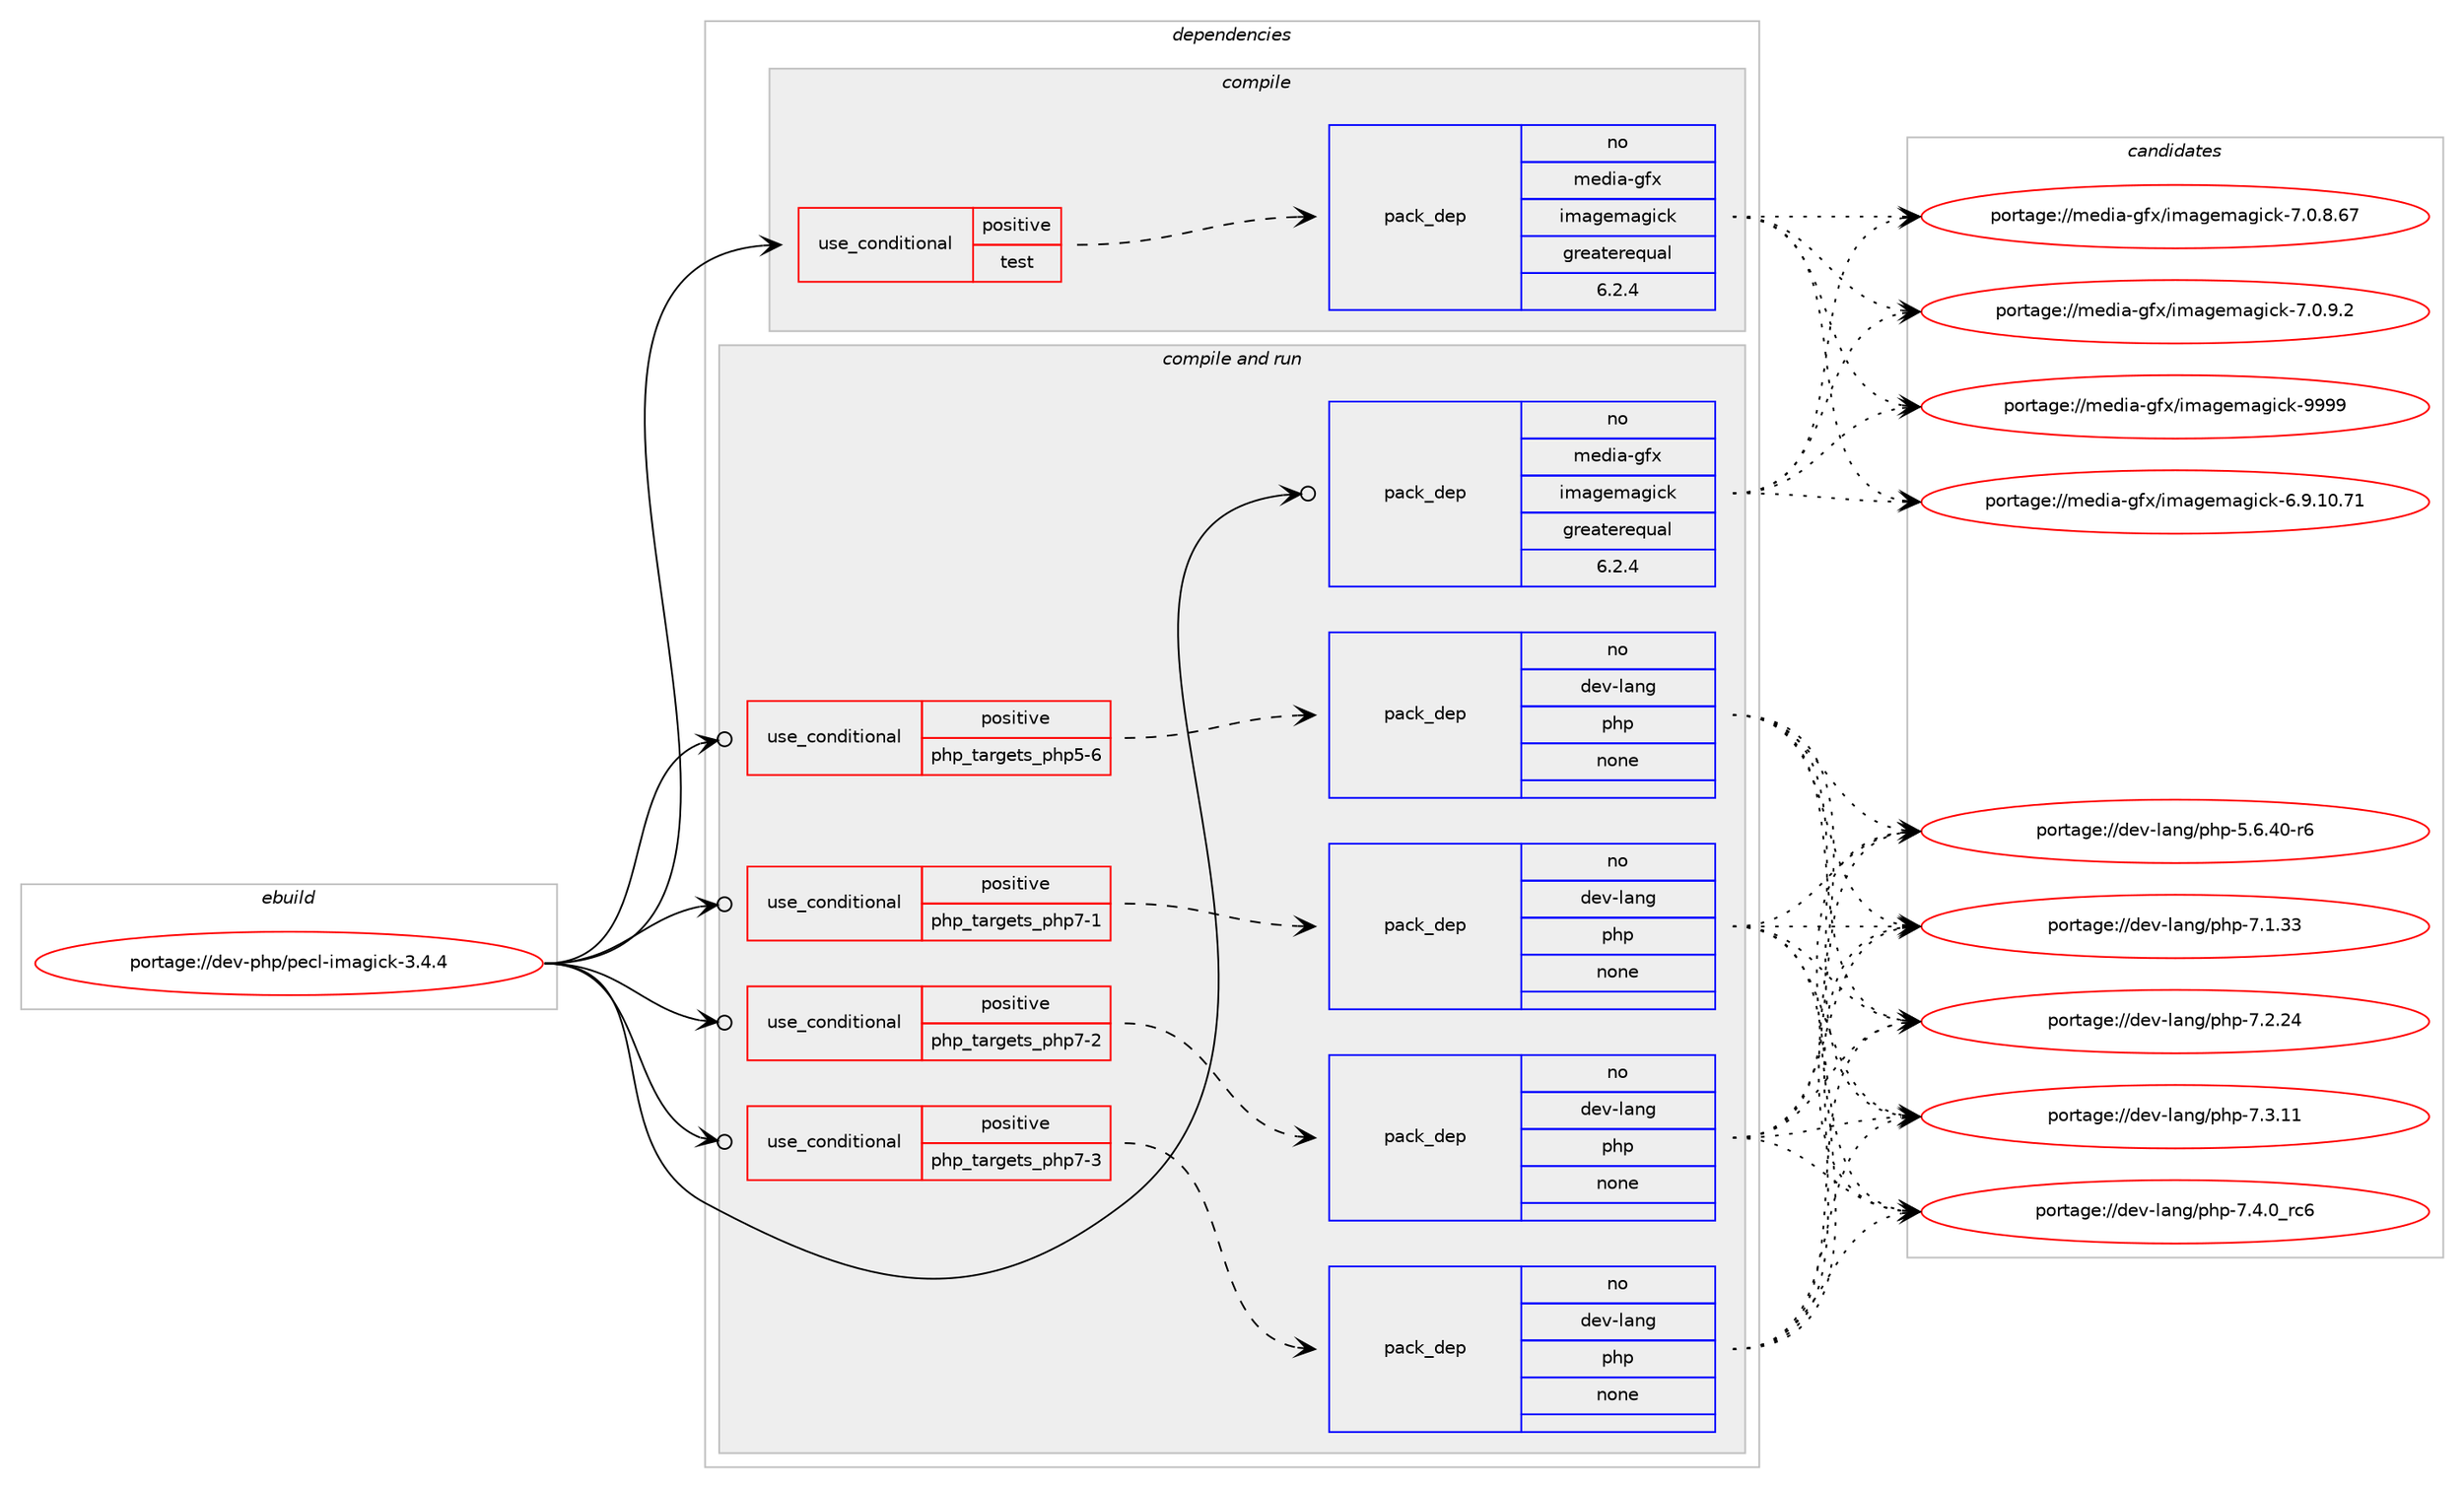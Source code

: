 digraph prolog {

# *************
# Graph options
# *************

newrank=true;
concentrate=true;
compound=true;
graph [rankdir=LR,fontname=Helvetica,fontsize=10,ranksep=1.5];#, ranksep=2.5, nodesep=0.2];
edge  [arrowhead=vee];
node  [fontname=Helvetica,fontsize=10];

# **********
# The ebuild
# **********

subgraph cluster_leftcol {
color=gray;
rank=same;
label=<<i>ebuild</i>>;
id [label="portage://dev-php/pecl-imagick-3.4.4", color=red, width=4, href="../dev-php/pecl-imagick-3.4.4.svg"];
}

# ****************
# The dependencies
# ****************

subgraph cluster_midcol {
color=gray;
label=<<i>dependencies</i>>;
subgraph cluster_compile {
fillcolor="#eeeeee";
style=filled;
label=<<i>compile</i>>;
subgraph cond24238 {
dependency125196 [label=<<TABLE BORDER="0" CELLBORDER="1" CELLSPACING="0" CELLPADDING="4"><TR><TD ROWSPAN="3" CELLPADDING="10">use_conditional</TD></TR><TR><TD>positive</TD></TR><TR><TD>test</TD></TR></TABLE>>, shape=none, color=red];
subgraph pack97725 {
dependency125197 [label=<<TABLE BORDER="0" CELLBORDER="1" CELLSPACING="0" CELLPADDING="4" WIDTH="220"><TR><TD ROWSPAN="6" CELLPADDING="30">pack_dep</TD></TR><TR><TD WIDTH="110">no</TD></TR><TR><TD>media-gfx</TD></TR><TR><TD>imagemagick</TD></TR><TR><TD>greaterequal</TD></TR><TR><TD>6.2.4</TD></TR></TABLE>>, shape=none, color=blue];
}
dependency125196:e -> dependency125197:w [weight=20,style="dashed",arrowhead="vee"];
}
id:e -> dependency125196:w [weight=20,style="solid",arrowhead="vee"];
}
subgraph cluster_compileandrun {
fillcolor="#eeeeee";
style=filled;
label=<<i>compile and run</i>>;
subgraph cond24239 {
dependency125198 [label=<<TABLE BORDER="0" CELLBORDER="1" CELLSPACING="0" CELLPADDING="4"><TR><TD ROWSPAN="3" CELLPADDING="10">use_conditional</TD></TR><TR><TD>positive</TD></TR><TR><TD>php_targets_php5-6</TD></TR></TABLE>>, shape=none, color=red];
subgraph pack97726 {
dependency125199 [label=<<TABLE BORDER="0" CELLBORDER="1" CELLSPACING="0" CELLPADDING="4" WIDTH="220"><TR><TD ROWSPAN="6" CELLPADDING="30">pack_dep</TD></TR><TR><TD WIDTH="110">no</TD></TR><TR><TD>dev-lang</TD></TR><TR><TD>php</TD></TR><TR><TD>none</TD></TR><TR><TD></TD></TR></TABLE>>, shape=none, color=blue];
}
dependency125198:e -> dependency125199:w [weight=20,style="dashed",arrowhead="vee"];
}
id:e -> dependency125198:w [weight=20,style="solid",arrowhead="odotvee"];
subgraph cond24240 {
dependency125200 [label=<<TABLE BORDER="0" CELLBORDER="1" CELLSPACING="0" CELLPADDING="4"><TR><TD ROWSPAN="3" CELLPADDING="10">use_conditional</TD></TR><TR><TD>positive</TD></TR><TR><TD>php_targets_php7-1</TD></TR></TABLE>>, shape=none, color=red];
subgraph pack97727 {
dependency125201 [label=<<TABLE BORDER="0" CELLBORDER="1" CELLSPACING="0" CELLPADDING="4" WIDTH="220"><TR><TD ROWSPAN="6" CELLPADDING="30">pack_dep</TD></TR><TR><TD WIDTH="110">no</TD></TR><TR><TD>dev-lang</TD></TR><TR><TD>php</TD></TR><TR><TD>none</TD></TR><TR><TD></TD></TR></TABLE>>, shape=none, color=blue];
}
dependency125200:e -> dependency125201:w [weight=20,style="dashed",arrowhead="vee"];
}
id:e -> dependency125200:w [weight=20,style="solid",arrowhead="odotvee"];
subgraph cond24241 {
dependency125202 [label=<<TABLE BORDER="0" CELLBORDER="1" CELLSPACING="0" CELLPADDING="4"><TR><TD ROWSPAN="3" CELLPADDING="10">use_conditional</TD></TR><TR><TD>positive</TD></TR><TR><TD>php_targets_php7-2</TD></TR></TABLE>>, shape=none, color=red];
subgraph pack97728 {
dependency125203 [label=<<TABLE BORDER="0" CELLBORDER="1" CELLSPACING="0" CELLPADDING="4" WIDTH="220"><TR><TD ROWSPAN="6" CELLPADDING="30">pack_dep</TD></TR><TR><TD WIDTH="110">no</TD></TR><TR><TD>dev-lang</TD></TR><TR><TD>php</TD></TR><TR><TD>none</TD></TR><TR><TD></TD></TR></TABLE>>, shape=none, color=blue];
}
dependency125202:e -> dependency125203:w [weight=20,style="dashed",arrowhead="vee"];
}
id:e -> dependency125202:w [weight=20,style="solid",arrowhead="odotvee"];
subgraph cond24242 {
dependency125204 [label=<<TABLE BORDER="0" CELLBORDER="1" CELLSPACING="0" CELLPADDING="4"><TR><TD ROWSPAN="3" CELLPADDING="10">use_conditional</TD></TR><TR><TD>positive</TD></TR><TR><TD>php_targets_php7-3</TD></TR></TABLE>>, shape=none, color=red];
subgraph pack97729 {
dependency125205 [label=<<TABLE BORDER="0" CELLBORDER="1" CELLSPACING="0" CELLPADDING="4" WIDTH="220"><TR><TD ROWSPAN="6" CELLPADDING="30">pack_dep</TD></TR><TR><TD WIDTH="110">no</TD></TR><TR><TD>dev-lang</TD></TR><TR><TD>php</TD></TR><TR><TD>none</TD></TR><TR><TD></TD></TR></TABLE>>, shape=none, color=blue];
}
dependency125204:e -> dependency125205:w [weight=20,style="dashed",arrowhead="vee"];
}
id:e -> dependency125204:w [weight=20,style="solid",arrowhead="odotvee"];
subgraph pack97730 {
dependency125206 [label=<<TABLE BORDER="0" CELLBORDER="1" CELLSPACING="0" CELLPADDING="4" WIDTH="220"><TR><TD ROWSPAN="6" CELLPADDING="30">pack_dep</TD></TR><TR><TD WIDTH="110">no</TD></TR><TR><TD>media-gfx</TD></TR><TR><TD>imagemagick</TD></TR><TR><TD>greaterequal</TD></TR><TR><TD>6.2.4</TD></TR></TABLE>>, shape=none, color=blue];
}
id:e -> dependency125206:w [weight=20,style="solid",arrowhead="odotvee"];
}
subgraph cluster_run {
fillcolor="#eeeeee";
style=filled;
label=<<i>run</i>>;
}
}

# **************
# The candidates
# **************

subgraph cluster_choices {
rank=same;
color=gray;
label=<<i>candidates</i>>;

subgraph choice97725 {
color=black;
nodesep=1;
choiceportage10910110010597451031021204710510997103101109971031059910745544657464948465549 [label="portage://media-gfx/imagemagick-6.9.10.71", color=red, width=4,href="../media-gfx/imagemagick-6.9.10.71.svg"];
choiceportage109101100105974510310212047105109971031011099710310599107455546484656465455 [label="portage://media-gfx/imagemagick-7.0.8.67", color=red, width=4,href="../media-gfx/imagemagick-7.0.8.67.svg"];
choiceportage1091011001059745103102120471051099710310110997103105991074555464846574650 [label="portage://media-gfx/imagemagick-7.0.9.2", color=red, width=4,href="../media-gfx/imagemagick-7.0.9.2.svg"];
choiceportage1091011001059745103102120471051099710310110997103105991074557575757 [label="portage://media-gfx/imagemagick-9999", color=red, width=4,href="../media-gfx/imagemagick-9999.svg"];
dependency125197:e -> choiceportage10910110010597451031021204710510997103101109971031059910745544657464948465549:w [style=dotted,weight="100"];
dependency125197:e -> choiceportage109101100105974510310212047105109971031011099710310599107455546484656465455:w [style=dotted,weight="100"];
dependency125197:e -> choiceportage1091011001059745103102120471051099710310110997103105991074555464846574650:w [style=dotted,weight="100"];
dependency125197:e -> choiceportage1091011001059745103102120471051099710310110997103105991074557575757:w [style=dotted,weight="100"];
}
subgraph choice97726 {
color=black;
nodesep=1;
choiceportage100101118451089711010347112104112455346544652484511454 [label="portage://dev-lang/php-5.6.40-r6", color=red, width=4,href="../dev-lang/php-5.6.40-r6.svg"];
choiceportage10010111845108971101034711210411245554649465151 [label="portage://dev-lang/php-7.1.33", color=red, width=4,href="../dev-lang/php-7.1.33.svg"];
choiceportage10010111845108971101034711210411245554650465052 [label="portage://dev-lang/php-7.2.24", color=red, width=4,href="../dev-lang/php-7.2.24.svg"];
choiceportage10010111845108971101034711210411245554651464949 [label="portage://dev-lang/php-7.3.11", color=red, width=4,href="../dev-lang/php-7.3.11.svg"];
choiceportage100101118451089711010347112104112455546524648951149954 [label="portage://dev-lang/php-7.4.0_rc6", color=red, width=4,href="../dev-lang/php-7.4.0_rc6.svg"];
dependency125199:e -> choiceportage100101118451089711010347112104112455346544652484511454:w [style=dotted,weight="100"];
dependency125199:e -> choiceportage10010111845108971101034711210411245554649465151:w [style=dotted,weight="100"];
dependency125199:e -> choiceportage10010111845108971101034711210411245554650465052:w [style=dotted,weight="100"];
dependency125199:e -> choiceportage10010111845108971101034711210411245554651464949:w [style=dotted,weight="100"];
dependency125199:e -> choiceportage100101118451089711010347112104112455546524648951149954:w [style=dotted,weight="100"];
}
subgraph choice97727 {
color=black;
nodesep=1;
choiceportage100101118451089711010347112104112455346544652484511454 [label="portage://dev-lang/php-5.6.40-r6", color=red, width=4,href="../dev-lang/php-5.6.40-r6.svg"];
choiceportage10010111845108971101034711210411245554649465151 [label="portage://dev-lang/php-7.1.33", color=red, width=4,href="../dev-lang/php-7.1.33.svg"];
choiceportage10010111845108971101034711210411245554650465052 [label="portage://dev-lang/php-7.2.24", color=red, width=4,href="../dev-lang/php-7.2.24.svg"];
choiceportage10010111845108971101034711210411245554651464949 [label="portage://dev-lang/php-7.3.11", color=red, width=4,href="../dev-lang/php-7.3.11.svg"];
choiceportage100101118451089711010347112104112455546524648951149954 [label="portage://dev-lang/php-7.4.0_rc6", color=red, width=4,href="../dev-lang/php-7.4.0_rc6.svg"];
dependency125201:e -> choiceportage100101118451089711010347112104112455346544652484511454:w [style=dotted,weight="100"];
dependency125201:e -> choiceportage10010111845108971101034711210411245554649465151:w [style=dotted,weight="100"];
dependency125201:e -> choiceportage10010111845108971101034711210411245554650465052:w [style=dotted,weight="100"];
dependency125201:e -> choiceportage10010111845108971101034711210411245554651464949:w [style=dotted,weight="100"];
dependency125201:e -> choiceportage100101118451089711010347112104112455546524648951149954:w [style=dotted,weight="100"];
}
subgraph choice97728 {
color=black;
nodesep=1;
choiceportage100101118451089711010347112104112455346544652484511454 [label="portage://dev-lang/php-5.6.40-r6", color=red, width=4,href="../dev-lang/php-5.6.40-r6.svg"];
choiceportage10010111845108971101034711210411245554649465151 [label="portage://dev-lang/php-7.1.33", color=red, width=4,href="../dev-lang/php-7.1.33.svg"];
choiceportage10010111845108971101034711210411245554650465052 [label="portage://dev-lang/php-7.2.24", color=red, width=4,href="../dev-lang/php-7.2.24.svg"];
choiceportage10010111845108971101034711210411245554651464949 [label="portage://dev-lang/php-7.3.11", color=red, width=4,href="../dev-lang/php-7.3.11.svg"];
choiceportage100101118451089711010347112104112455546524648951149954 [label="portage://dev-lang/php-7.4.0_rc6", color=red, width=4,href="../dev-lang/php-7.4.0_rc6.svg"];
dependency125203:e -> choiceportage100101118451089711010347112104112455346544652484511454:w [style=dotted,weight="100"];
dependency125203:e -> choiceportage10010111845108971101034711210411245554649465151:w [style=dotted,weight="100"];
dependency125203:e -> choiceportage10010111845108971101034711210411245554650465052:w [style=dotted,weight="100"];
dependency125203:e -> choiceportage10010111845108971101034711210411245554651464949:w [style=dotted,weight="100"];
dependency125203:e -> choiceportage100101118451089711010347112104112455546524648951149954:w [style=dotted,weight="100"];
}
subgraph choice97729 {
color=black;
nodesep=1;
choiceportage100101118451089711010347112104112455346544652484511454 [label="portage://dev-lang/php-5.6.40-r6", color=red, width=4,href="../dev-lang/php-5.6.40-r6.svg"];
choiceportage10010111845108971101034711210411245554649465151 [label="portage://dev-lang/php-7.1.33", color=red, width=4,href="../dev-lang/php-7.1.33.svg"];
choiceportage10010111845108971101034711210411245554650465052 [label="portage://dev-lang/php-7.2.24", color=red, width=4,href="../dev-lang/php-7.2.24.svg"];
choiceportage10010111845108971101034711210411245554651464949 [label="portage://dev-lang/php-7.3.11", color=red, width=4,href="../dev-lang/php-7.3.11.svg"];
choiceportage100101118451089711010347112104112455546524648951149954 [label="portage://dev-lang/php-7.4.0_rc6", color=red, width=4,href="../dev-lang/php-7.4.0_rc6.svg"];
dependency125205:e -> choiceportage100101118451089711010347112104112455346544652484511454:w [style=dotted,weight="100"];
dependency125205:e -> choiceportage10010111845108971101034711210411245554649465151:w [style=dotted,weight="100"];
dependency125205:e -> choiceportage10010111845108971101034711210411245554650465052:w [style=dotted,weight="100"];
dependency125205:e -> choiceportage10010111845108971101034711210411245554651464949:w [style=dotted,weight="100"];
dependency125205:e -> choiceportage100101118451089711010347112104112455546524648951149954:w [style=dotted,weight="100"];
}
subgraph choice97730 {
color=black;
nodesep=1;
choiceportage10910110010597451031021204710510997103101109971031059910745544657464948465549 [label="portage://media-gfx/imagemagick-6.9.10.71", color=red, width=4,href="../media-gfx/imagemagick-6.9.10.71.svg"];
choiceportage109101100105974510310212047105109971031011099710310599107455546484656465455 [label="portage://media-gfx/imagemagick-7.0.8.67", color=red, width=4,href="../media-gfx/imagemagick-7.0.8.67.svg"];
choiceportage1091011001059745103102120471051099710310110997103105991074555464846574650 [label="portage://media-gfx/imagemagick-7.0.9.2", color=red, width=4,href="../media-gfx/imagemagick-7.0.9.2.svg"];
choiceportage1091011001059745103102120471051099710310110997103105991074557575757 [label="portage://media-gfx/imagemagick-9999", color=red, width=4,href="../media-gfx/imagemagick-9999.svg"];
dependency125206:e -> choiceportage10910110010597451031021204710510997103101109971031059910745544657464948465549:w [style=dotted,weight="100"];
dependency125206:e -> choiceportage109101100105974510310212047105109971031011099710310599107455546484656465455:w [style=dotted,weight="100"];
dependency125206:e -> choiceportage1091011001059745103102120471051099710310110997103105991074555464846574650:w [style=dotted,weight="100"];
dependency125206:e -> choiceportage1091011001059745103102120471051099710310110997103105991074557575757:w [style=dotted,weight="100"];
}
}

}
